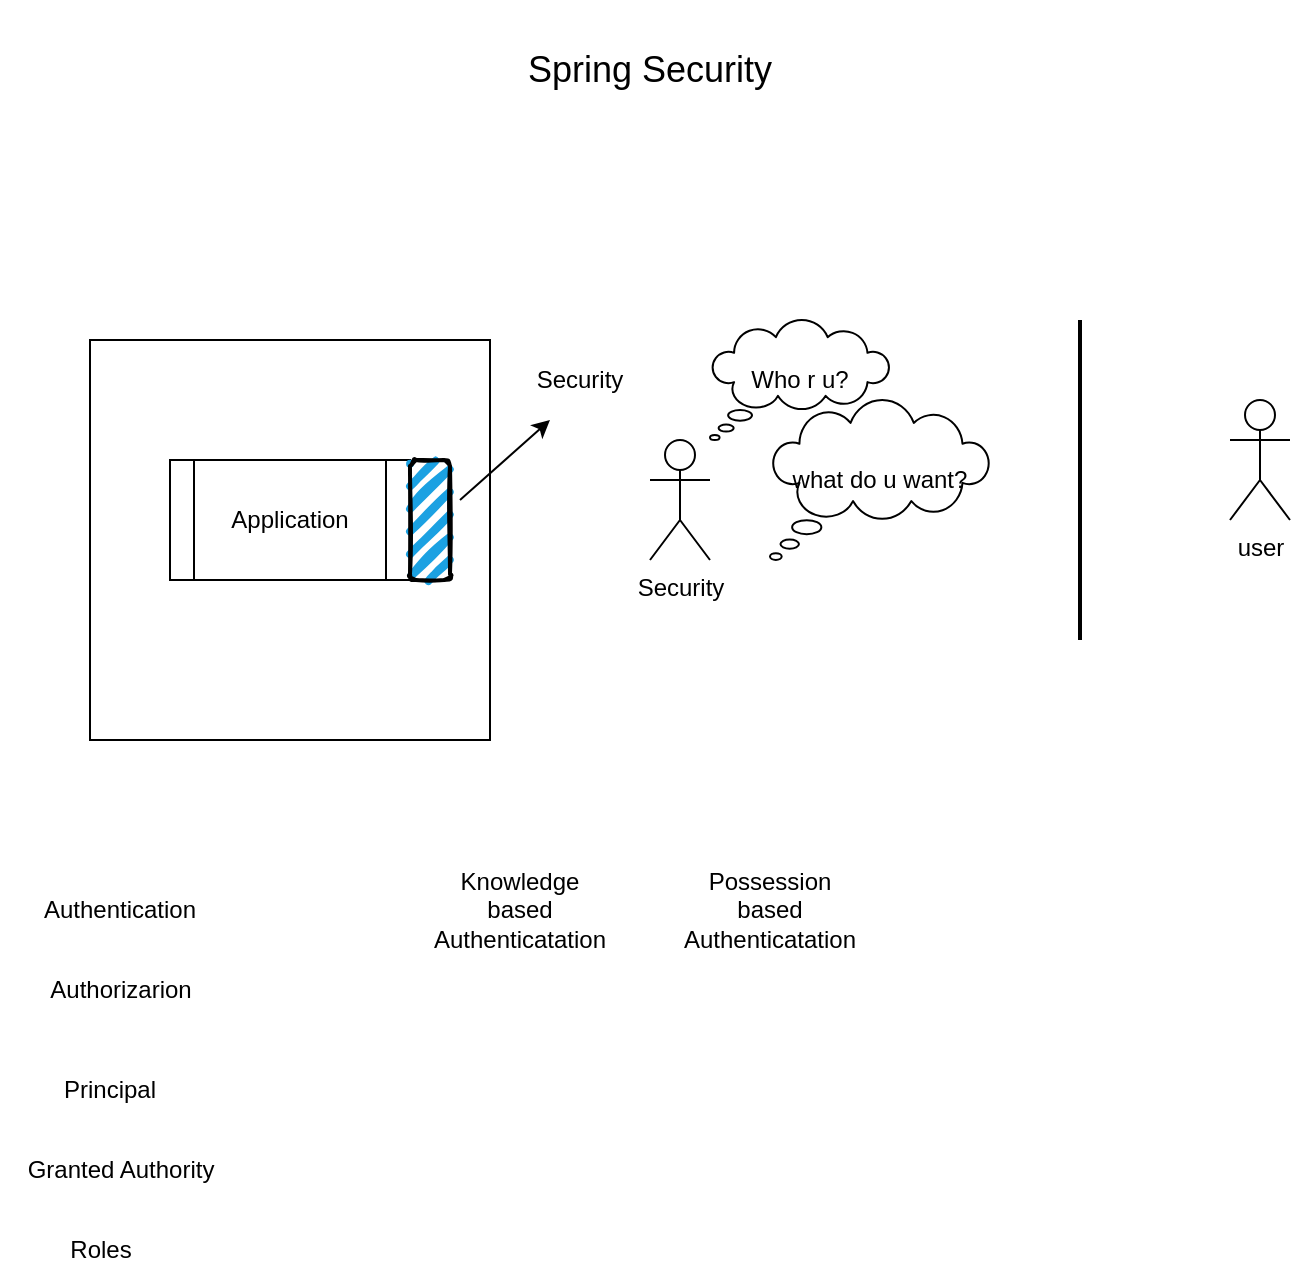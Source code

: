 <mxfile version="21.0.6" type="device"><diagram name="Page-1" id="Y1eg-K704OIzTpjozJDq"><mxGraphModel dx="794" dy="470" grid="1" gridSize="10" guides="1" tooltips="1" connect="1" arrows="1" fold="1" page="1" pageScale="1" pageWidth="850" pageHeight="1100" math="0" shadow="0"><root><mxCell id="0"/><mxCell id="1" parent="0"/><mxCell id="nKizABZCV80KC1UK2nYz-1" value="" style="whiteSpace=wrap;html=1;aspect=fixed;" vertex="1" parent="1"><mxGeometry x="180" y="570" width="200" height="200" as="geometry"/></mxCell><mxCell id="nKizABZCV80KC1UK2nYz-2" value="Application" style="shape=process;whiteSpace=wrap;html=1;backgroundOutline=1;" vertex="1" parent="1"><mxGeometry x="220" y="630" width="120" height="60" as="geometry"/></mxCell><mxCell id="nKizABZCV80KC1UK2nYz-3" value="Security" style="shape=umlActor;verticalLabelPosition=bottom;verticalAlign=top;html=1;outlineConnect=0;" vertex="1" parent="1"><mxGeometry x="460" y="620" width="30" height="60" as="geometry"/></mxCell><mxCell id="nKizABZCV80KC1UK2nYz-7" value="user" style="shape=umlActor;verticalLabelPosition=bottom;verticalAlign=top;html=1;outlineConnect=0;" vertex="1" parent="1"><mxGeometry x="750" y="600" width="30" height="60" as="geometry"/></mxCell><mxCell id="nKizABZCV80KC1UK2nYz-8" value="Who r u?" style="whiteSpace=wrap;html=1;shape=mxgraph.basic.cloud_callout" vertex="1" parent="1"><mxGeometry x="490" y="560" width="90" height="60" as="geometry"/></mxCell><mxCell id="nKizABZCV80KC1UK2nYz-10" value="Authentication&lt;br&gt;" style="text;html=1;strokeColor=none;fillColor=none;align=center;verticalAlign=middle;whiteSpace=wrap;rounded=0;" vertex="1" parent="1"><mxGeometry x="165" y="840" width="60" height="30" as="geometry"/></mxCell><mxCell id="nKizABZCV80KC1UK2nYz-11" value="Authorizarion" style="text;html=1;align=center;verticalAlign=middle;resizable=0;points=[];autosize=1;strokeColor=none;fillColor=none;" vertex="1" parent="1"><mxGeometry x="150" y="880" width="90" height="30" as="geometry"/></mxCell><mxCell id="nKizABZCV80KC1UK2nYz-12" value="Principal" style="text;html=1;strokeColor=none;fillColor=none;align=center;verticalAlign=middle;whiteSpace=wrap;rounded=0;" vertex="1" parent="1"><mxGeometry x="160" y="930" width="60" height="30" as="geometry"/></mxCell><mxCell id="nKizABZCV80KC1UK2nYz-14" value="Granted Authority" style="text;html=1;align=center;verticalAlign=middle;resizable=0;points=[];autosize=1;strokeColor=none;fillColor=none;" vertex="1" parent="1"><mxGeometry x="135" y="970" width="120" height="30" as="geometry"/></mxCell><mxCell id="nKizABZCV80KC1UK2nYz-15" value="Roles" style="text;html=1;align=center;verticalAlign=middle;resizable=0;points=[];autosize=1;strokeColor=none;fillColor=none;" vertex="1" parent="1"><mxGeometry x="160" y="1010" width="50" height="30" as="geometry"/></mxCell><mxCell id="nKizABZCV80KC1UK2nYz-19" value="what do u want?" style="whiteSpace=wrap;html=1;shape=mxgraph.basic.cloud_callout" vertex="1" parent="1"><mxGeometry x="520" y="600" width="110" height="80" as="geometry"/></mxCell><mxCell id="nKizABZCV80KC1UK2nYz-20" value="Knowledge based Authenticatation" style="text;html=1;strokeColor=none;fillColor=none;align=center;verticalAlign=middle;whiteSpace=wrap;rounded=0;" vertex="1" parent="1"><mxGeometry x="365" y="840" width="60" height="30" as="geometry"/></mxCell><mxCell id="nKizABZCV80KC1UK2nYz-21" value="&lt;font style=&quot;font-size: 18px;&quot;&gt;Spring Security&lt;/font&gt;" style="text;html=1;strokeColor=none;fillColor=none;align=center;verticalAlign=middle;whiteSpace=wrap;rounded=0;" vertex="1" parent="1"><mxGeometry x="350" y="400" width="220" height="70" as="geometry"/></mxCell><mxCell id="nKizABZCV80KC1UK2nYz-22" value="Possession based Authenticatation" style="text;html=1;strokeColor=none;fillColor=none;align=center;verticalAlign=middle;whiteSpace=wrap;rounded=0;" vertex="1" parent="1"><mxGeometry x="490" y="840" width="60" height="30" as="geometry"/></mxCell><mxCell id="nKizABZCV80KC1UK2nYz-31" value="" style="rounded=1;whiteSpace=wrap;html=1;strokeWidth=2;fillWeight=4;hachureGap=8;hachureAngle=45;fillColor=#1ba1e2;sketch=1;direction=south;" vertex="1" parent="1"><mxGeometry x="340" y="630" width="20" height="60" as="geometry"/></mxCell><mxCell id="nKizABZCV80KC1UK2nYz-40" value="" style="line;strokeWidth=2;direction=south;html=1;" vertex="1" parent="1"><mxGeometry x="670" y="560" width="10" height="160" as="geometry"/></mxCell><mxCell id="nKizABZCV80KC1UK2nYz-42" value="" style="endArrow=classic;html=1;rounded=0;" edge="1" parent="1"><mxGeometry width="50" height="50" relative="1" as="geometry"><mxPoint x="365" y="650" as="sourcePoint"/><mxPoint x="410" y="610" as="targetPoint"/></mxGeometry></mxCell><mxCell id="nKizABZCV80KC1UK2nYz-43" value="Security" style="text;html=1;strokeColor=none;fillColor=none;align=center;verticalAlign=middle;whiteSpace=wrap;rounded=0;" vertex="1" parent="1"><mxGeometry x="395" y="575" width="60" height="30" as="geometry"/></mxCell></root></mxGraphModel></diagram></mxfile>